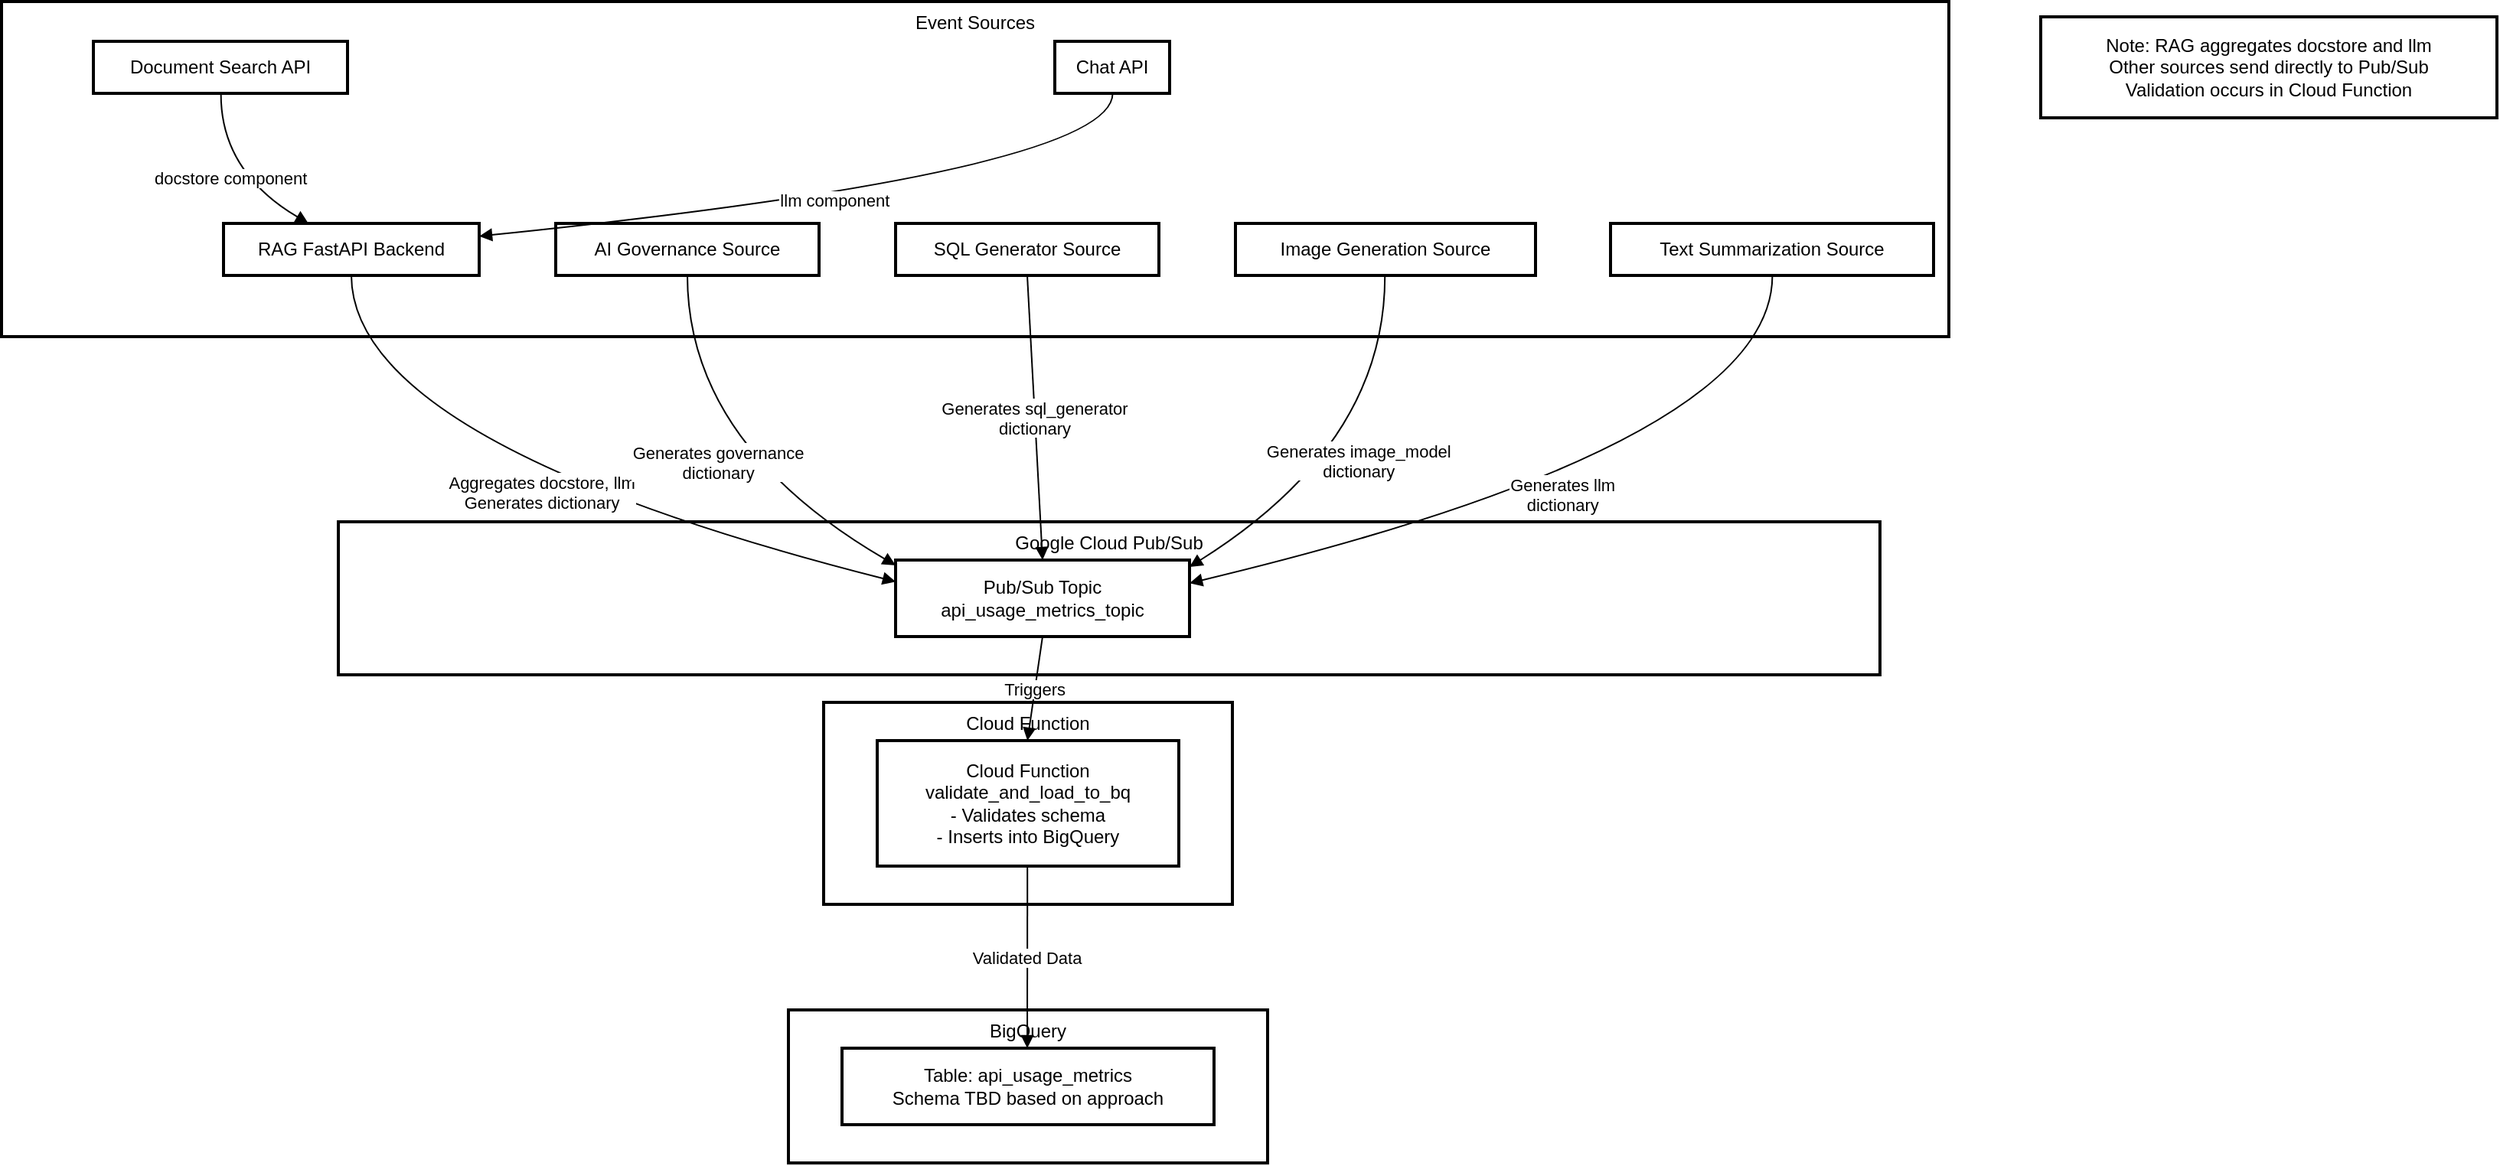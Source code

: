 <mxfile version="21.6.8" type="device">
  <diagram name="Page-1" id="FDvxWxQh6cu_mSBmReBs">
    <mxGraphModel dx="1674" dy="836" grid="1" gridSize="10" guides="1" tooltips="1" connect="1" arrows="1" fold="1" page="1" pageScale="1" pageWidth="850" pageHeight="1100" math="0" shadow="0">
      <root>
        <mxCell id="0" />
        <mxCell id="1" parent="0" />
        <mxCell id="qyQ3UBfrK4mCSJiBcqVQ-29" value="BigQuery" style="whiteSpace=wrap;strokeWidth=2;verticalAlign=top;" vertex="1" parent="1">
          <mxGeometry x="524" y="1259" width="313" height="100" as="geometry" />
        </mxCell>
        <mxCell id="qyQ3UBfrK4mCSJiBcqVQ-30" value="Table: api_usage_metrics&#xa;Schema TBD based on approach" style="whiteSpace=wrap;strokeWidth=2;" vertex="1" parent="1">
          <mxGeometry x="559" y="1284" width="243" height="50" as="geometry" />
        </mxCell>
        <mxCell id="qyQ3UBfrK4mCSJiBcqVQ-31" value="Cloud Function" style="whiteSpace=wrap;strokeWidth=2;verticalAlign=top;" vertex="1" parent="1">
          <mxGeometry x="547" y="1058" width="267" height="132" as="geometry" />
        </mxCell>
        <mxCell id="qyQ3UBfrK4mCSJiBcqVQ-32" value="Cloud Function&#xa;validate_and_load_to_bq&#xa;- Validates schema&#xa;- Inserts into BigQuery" style="whiteSpace=wrap;strokeWidth=2;" vertex="1" parent="1">
          <mxGeometry x="582" y="1083" width="197" height="82" as="geometry" />
        </mxCell>
        <mxCell id="qyQ3UBfrK4mCSJiBcqVQ-33" value="Google Cloud Pub/Sub" style="whiteSpace=wrap;strokeWidth=2;verticalAlign=top;" vertex="1" parent="1">
          <mxGeometry x="230" y="940" width="1007" height="100" as="geometry" />
        </mxCell>
        <mxCell id="qyQ3UBfrK4mCSJiBcqVQ-34" value="Pub/Sub Topic&#xa;api_usage_metrics_topic" style="whiteSpace=wrap;strokeWidth=2;" vertex="1" parent="1">
          <mxGeometry x="594" y="965" width="192" height="50" as="geometry" />
        </mxCell>
        <mxCell id="qyQ3UBfrK4mCSJiBcqVQ-35" value="Event Sources" style="whiteSpace=wrap;strokeWidth=2;verticalAlign=top;" vertex="1" parent="1">
          <mxGeometry x="10" y="600" width="1272" height="219" as="geometry" />
        </mxCell>
        <mxCell id="qyQ3UBfrK4mCSJiBcqVQ-36" value="Document Search API" style="whiteSpace=wrap;strokeWidth=2;" vertex="1" parent="1">
          <mxGeometry x="70" y="626" width="166" height="34" as="geometry" />
        </mxCell>
        <mxCell id="qyQ3UBfrK4mCSJiBcqVQ-37" value="Chat API" style="whiteSpace=wrap;strokeWidth=2;" vertex="1" parent="1">
          <mxGeometry x="698" y="626" width="75" height="34" as="geometry" />
        </mxCell>
        <mxCell id="qyQ3UBfrK4mCSJiBcqVQ-38" value="RAG FastAPI Backend" style="whiteSpace=wrap;strokeWidth=2;" vertex="1" parent="1">
          <mxGeometry x="155" y="745" width="167" height="34" as="geometry" />
        </mxCell>
        <mxCell id="qyQ3UBfrK4mCSJiBcqVQ-39" value="AI Governance Source" style="whiteSpace=wrap;strokeWidth=2;" vertex="1" parent="1">
          <mxGeometry x="372" y="745" width="172" height="34" as="geometry" />
        </mxCell>
        <mxCell id="qyQ3UBfrK4mCSJiBcqVQ-40" value="SQL Generator Source" style="whiteSpace=wrap;strokeWidth=2;" vertex="1" parent="1">
          <mxGeometry x="594" y="745" width="172" height="34" as="geometry" />
        </mxCell>
        <mxCell id="qyQ3UBfrK4mCSJiBcqVQ-41" value="Image Generation Source" style="whiteSpace=wrap;strokeWidth=2;" vertex="1" parent="1">
          <mxGeometry x="816" y="745" width="196" height="34" as="geometry" />
        </mxCell>
        <mxCell id="qyQ3UBfrK4mCSJiBcqVQ-42" value="Text Summarization Source" style="whiteSpace=wrap;strokeWidth=2;" vertex="1" parent="1">
          <mxGeometry x="1061" y="745" width="211" height="34" as="geometry" />
        </mxCell>
        <mxCell id="qyQ3UBfrK4mCSJiBcqVQ-43" value="Note: RAG aggregates docstore and llm&#xa;Other sources send directly to Pub/Sub&#xa;Validation occurs in Cloud Function" style="whiteSpace=wrap;strokeWidth=2;" vertex="1" parent="1">
          <mxGeometry x="1342" y="610" width="298" height="66" as="geometry" />
        </mxCell>
        <mxCell id="qyQ3UBfrK4mCSJiBcqVQ-44" value="docstore component" style="curved=1;startArrow=none;endArrow=block;exitX=0.502;exitY=1;entryX=0.332;entryY=0;rounded=0;" edge="1" parent="1" source="qyQ3UBfrK4mCSJiBcqVQ-36" target="qyQ3UBfrK4mCSJiBcqVQ-38">
          <mxGeometry relative="1" as="geometry">
            <Array as="points">
              <mxPoint x="153" y="711" />
            </Array>
          </mxGeometry>
        </mxCell>
        <mxCell id="qyQ3UBfrK4mCSJiBcqVQ-45" value="llm component" style="curved=1;startArrow=none;endArrow=block;exitX=0.504;exitY=1;entryX=0.999;entryY=0.246;rounded=0;" edge="1" parent="1" source="qyQ3UBfrK4mCSJiBcqVQ-37" target="qyQ3UBfrK4mCSJiBcqVQ-38">
          <mxGeometry relative="1" as="geometry">
            <Array as="points">
              <mxPoint x="736" y="711" />
            </Array>
          </mxGeometry>
        </mxCell>
        <mxCell id="qyQ3UBfrK4mCSJiBcqVQ-46" value="Aggregates docstore, llm&#xa;Generates dictionary" style="curved=1;startArrow=none;endArrow=block;exitX=0.5;exitY=1;entryX=-0.001;entryY=0.282;rounded=0;" edge="1" parent="1" source="qyQ3UBfrK4mCSJiBcqVQ-38" target="qyQ3UBfrK4mCSJiBcqVQ-34">
          <mxGeometry relative="1" as="geometry">
            <Array as="points">
              <mxPoint x="239" y="889" />
            </Array>
          </mxGeometry>
        </mxCell>
        <mxCell id="qyQ3UBfrK4mCSJiBcqVQ-47" value="Generates governance&#xa;dictionary" style="curved=1;startArrow=none;endArrow=block;exitX=0.5;exitY=1;entryX=-0.001;entryY=0.067;rounded=0;" edge="1" parent="1" source="qyQ3UBfrK4mCSJiBcqVQ-39" target="qyQ3UBfrK4mCSJiBcqVQ-34">
          <mxGeometry relative="1" as="geometry">
            <Array as="points">
              <mxPoint x="458" y="889" />
            </Array>
          </mxGeometry>
        </mxCell>
        <mxCell id="qyQ3UBfrK4mCSJiBcqVQ-48" value="Generates sql_generator&#xa;dictionary" style="curved=1;startArrow=none;endArrow=block;exitX=0.5;exitY=1;entryX=0.5;entryY=0;rounded=0;" edge="1" parent="1" source="qyQ3UBfrK4mCSJiBcqVQ-40" target="qyQ3UBfrK4mCSJiBcqVQ-34">
          <mxGeometry relative="1" as="geometry">
            <Array as="points" />
          </mxGeometry>
        </mxCell>
        <mxCell id="qyQ3UBfrK4mCSJiBcqVQ-49" value="Generates image_model&#xa;dictionary" style="curved=1;startArrow=none;endArrow=block;exitX=0.498;exitY=1;entryX=1.001;entryY=0.088;rounded=0;" edge="1" parent="1" source="qyQ3UBfrK4mCSJiBcqVQ-41" target="qyQ3UBfrK4mCSJiBcqVQ-34">
          <mxGeometry relative="1" as="geometry">
            <Array as="points">
              <mxPoint x="914" y="889" />
            </Array>
          </mxGeometry>
        </mxCell>
        <mxCell id="qyQ3UBfrK4mCSJiBcqVQ-50" value="Generates llm&#xa;dictionary" style="curved=1;startArrow=none;endArrow=block;exitX=0.501;exitY=1;entryX=1.001;entryY=0.302;rounded=0;" edge="1" parent="1" source="qyQ3UBfrK4mCSJiBcqVQ-42" target="qyQ3UBfrK4mCSJiBcqVQ-34">
          <mxGeometry relative="1" as="geometry">
            <Array as="points">
              <mxPoint x="1167" y="889" />
            </Array>
          </mxGeometry>
        </mxCell>
        <mxCell id="qyQ3UBfrK4mCSJiBcqVQ-51" value="Triggers" style="curved=1;startArrow=none;endArrow=block;exitX=0.5;exitY=1;entryX=0.498;entryY=0;rounded=0;" edge="1" parent="1" source="qyQ3UBfrK4mCSJiBcqVQ-34" target="qyQ3UBfrK4mCSJiBcqVQ-32">
          <mxGeometry relative="1" as="geometry">
            <Array as="points" />
          </mxGeometry>
        </mxCell>
        <mxCell id="qyQ3UBfrK4mCSJiBcqVQ-52" value="Validated Data" style="curved=1;startArrow=none;endArrow=block;exitX=0.498;exitY=1;entryX=0.498;entryY=0;rounded=0;" edge="1" parent="1" source="qyQ3UBfrK4mCSJiBcqVQ-32" target="qyQ3UBfrK4mCSJiBcqVQ-30">
          <mxGeometry relative="1" as="geometry">
            <Array as="points" />
          </mxGeometry>
        </mxCell>
      </root>
    </mxGraphModel>
  </diagram>
</mxfile>
